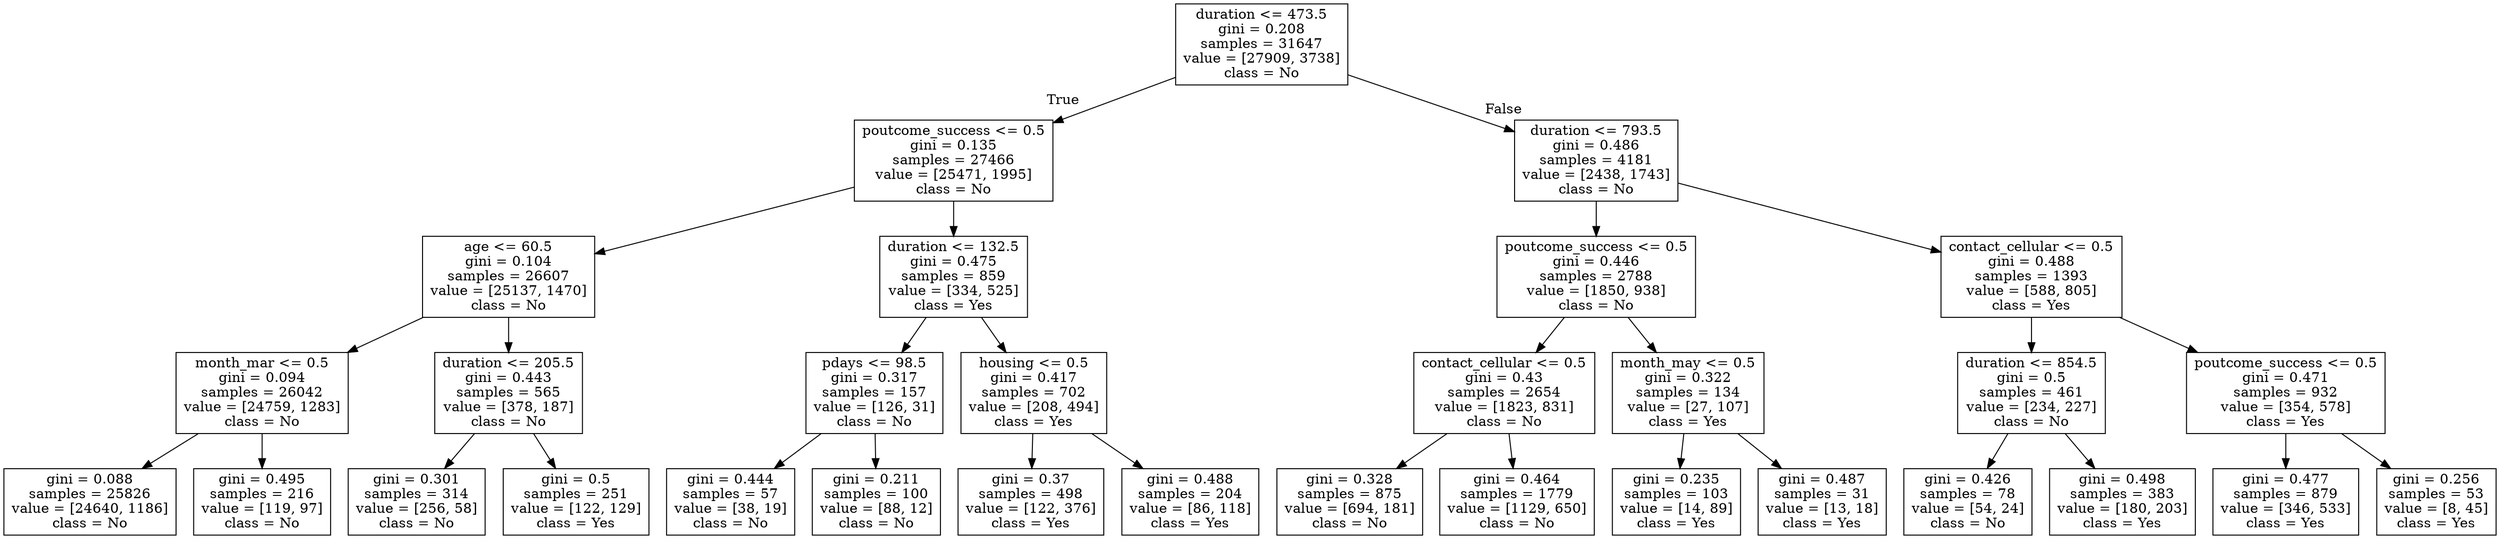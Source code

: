 digraph Tree {
node [shape=box] ;
0 [label="duration <= 473.5\ngini = 0.208\nsamples = 31647\nvalue = [27909, 3738]\nclass = No"] ;
1 [label="poutcome_success <= 0.5\ngini = 0.135\nsamples = 27466\nvalue = [25471, 1995]\nclass = No"] ;
0 -> 1 [labeldistance=2.5, labelangle=45, headlabel="True"] ;
2 [label="age <= 60.5\ngini = 0.104\nsamples = 26607\nvalue = [25137, 1470]\nclass = No"] ;
1 -> 2 ;
3 [label="month_mar <= 0.5\ngini = 0.094\nsamples = 26042\nvalue = [24759, 1283]\nclass = No"] ;
2 -> 3 ;
4 [label="gini = 0.088\nsamples = 25826\nvalue = [24640, 1186]\nclass = No"] ;
3 -> 4 ;
5 [label="gini = 0.495\nsamples = 216\nvalue = [119, 97]\nclass = No"] ;
3 -> 5 ;
6 [label="duration <= 205.5\ngini = 0.443\nsamples = 565\nvalue = [378, 187]\nclass = No"] ;
2 -> 6 ;
7 [label="gini = 0.301\nsamples = 314\nvalue = [256, 58]\nclass = No"] ;
6 -> 7 ;
8 [label="gini = 0.5\nsamples = 251\nvalue = [122, 129]\nclass = Yes"] ;
6 -> 8 ;
9 [label="duration <= 132.5\ngini = 0.475\nsamples = 859\nvalue = [334, 525]\nclass = Yes"] ;
1 -> 9 ;
10 [label="pdays <= 98.5\ngini = 0.317\nsamples = 157\nvalue = [126, 31]\nclass = No"] ;
9 -> 10 ;
11 [label="gini = 0.444\nsamples = 57\nvalue = [38, 19]\nclass = No"] ;
10 -> 11 ;
12 [label="gini = 0.211\nsamples = 100\nvalue = [88, 12]\nclass = No"] ;
10 -> 12 ;
13 [label="housing <= 0.5\ngini = 0.417\nsamples = 702\nvalue = [208, 494]\nclass = Yes"] ;
9 -> 13 ;
14 [label="gini = 0.37\nsamples = 498\nvalue = [122, 376]\nclass = Yes"] ;
13 -> 14 ;
15 [label="gini = 0.488\nsamples = 204\nvalue = [86, 118]\nclass = Yes"] ;
13 -> 15 ;
16 [label="duration <= 793.5\ngini = 0.486\nsamples = 4181\nvalue = [2438, 1743]\nclass = No"] ;
0 -> 16 [labeldistance=2.5, labelangle=-45, headlabel="False"] ;
17 [label="poutcome_success <= 0.5\ngini = 0.446\nsamples = 2788\nvalue = [1850, 938]\nclass = No"] ;
16 -> 17 ;
18 [label="contact_cellular <= 0.5\ngini = 0.43\nsamples = 2654\nvalue = [1823, 831]\nclass = No"] ;
17 -> 18 ;
19 [label="gini = 0.328\nsamples = 875\nvalue = [694, 181]\nclass = No"] ;
18 -> 19 ;
20 [label="gini = 0.464\nsamples = 1779\nvalue = [1129, 650]\nclass = No"] ;
18 -> 20 ;
21 [label="month_may <= 0.5\ngini = 0.322\nsamples = 134\nvalue = [27, 107]\nclass = Yes"] ;
17 -> 21 ;
22 [label="gini = 0.235\nsamples = 103\nvalue = [14, 89]\nclass = Yes"] ;
21 -> 22 ;
23 [label="gini = 0.487\nsamples = 31\nvalue = [13, 18]\nclass = Yes"] ;
21 -> 23 ;
24 [label="contact_cellular <= 0.5\ngini = 0.488\nsamples = 1393\nvalue = [588, 805]\nclass = Yes"] ;
16 -> 24 ;
25 [label="duration <= 854.5\ngini = 0.5\nsamples = 461\nvalue = [234, 227]\nclass = No"] ;
24 -> 25 ;
26 [label="gini = 0.426\nsamples = 78\nvalue = [54, 24]\nclass = No"] ;
25 -> 26 ;
27 [label="gini = 0.498\nsamples = 383\nvalue = [180, 203]\nclass = Yes"] ;
25 -> 27 ;
28 [label="poutcome_success <= 0.5\ngini = 0.471\nsamples = 932\nvalue = [354, 578]\nclass = Yes"] ;
24 -> 28 ;
29 [label="gini = 0.477\nsamples = 879\nvalue = [346, 533]\nclass = Yes"] ;
28 -> 29 ;
30 [label="gini = 0.256\nsamples = 53\nvalue = [8, 45]\nclass = Yes"] ;
28 -> 30 ;
}